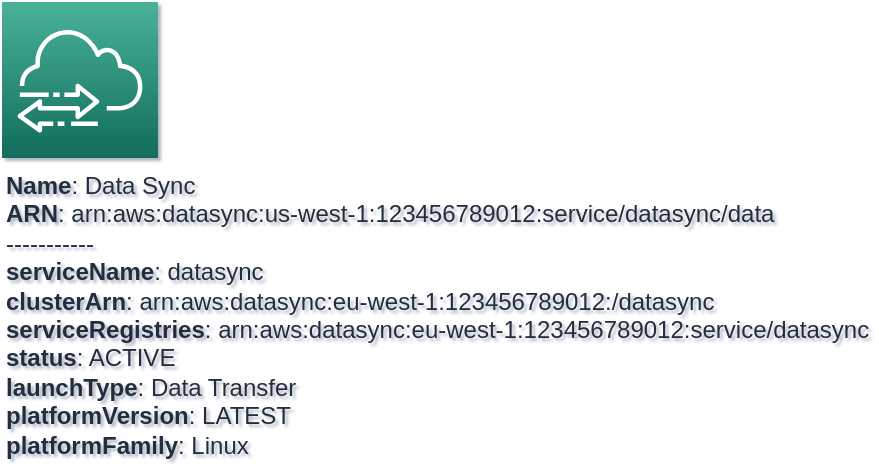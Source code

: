 <mxfile type="MultiCloud">
	<diagram id="diagram_1" name="AWS components">
		<mxGraphModel dx="1015" dy="661" grid="1" gridSize="10" guides="1" tooltips="1" connect="1" arrows="1" fold="1" page="1" pageScale="1" pageWidth="850" pageHeight="1100" math="0" shadow="1">
			<root>
				<mxCell id="0"/>
				<mxCell id="1" parent="0"/>
				<mxCell id="vertex:datasync:arn:aws:datasync:us-west-1:123456789012:service/datasync/data" value="&lt;b&gt;Name&lt;/b&gt;: Data Sync&lt;BR&gt;&lt;b&gt;ARN&lt;/b&gt;: arn:aws:datasync:us-west-1:123456789012:service/datasync/data&lt;BR&gt;-----------&lt;BR&gt;&lt;b&gt;serviceName&lt;/b&gt;: datasync&lt;BR&gt;&lt;b&gt;clusterArn&lt;/b&gt;: arn:aws:datasync:eu-west-1:123456789012:/datasync&lt;BR&gt;&lt;b&gt;serviceRegistries&lt;/b&gt;: arn:aws:datasync:eu-west-1:123456789012:service/datasync&lt;BR&gt;&lt;b&gt;status&lt;/b&gt;: ACTIVE&lt;BR&gt;&lt;b&gt;launchType&lt;/b&gt;: Data Transfer&lt;BR&gt;&lt;b&gt;platformVersion&lt;/b&gt;: LATEST&lt;BR&gt;&lt;b&gt;platformFamily&lt;/b&gt;: Linux" style="sketch=0;outlineConnect=0;fontColor=#232F3E;gradientColor=#4AB29A;gradientDirection=north;fillColor=#116D5B;strokeColor=#ffffff;dashed=0;verticalLabelPosition=bottom;verticalAlign=top;align=left;html=1;fontSize=12;fontStyle=0;aspect=fixed;shape=mxgraph.aws4.resourceIcon;resIcon=mxgraph.aws4.datasync;" parent="1" vertex="1">
					<mxGeometry width="78" height="78" as="geometry"/>
				</mxCell>
			</root>
		</mxGraphModel>
	</diagram>
</mxfile>